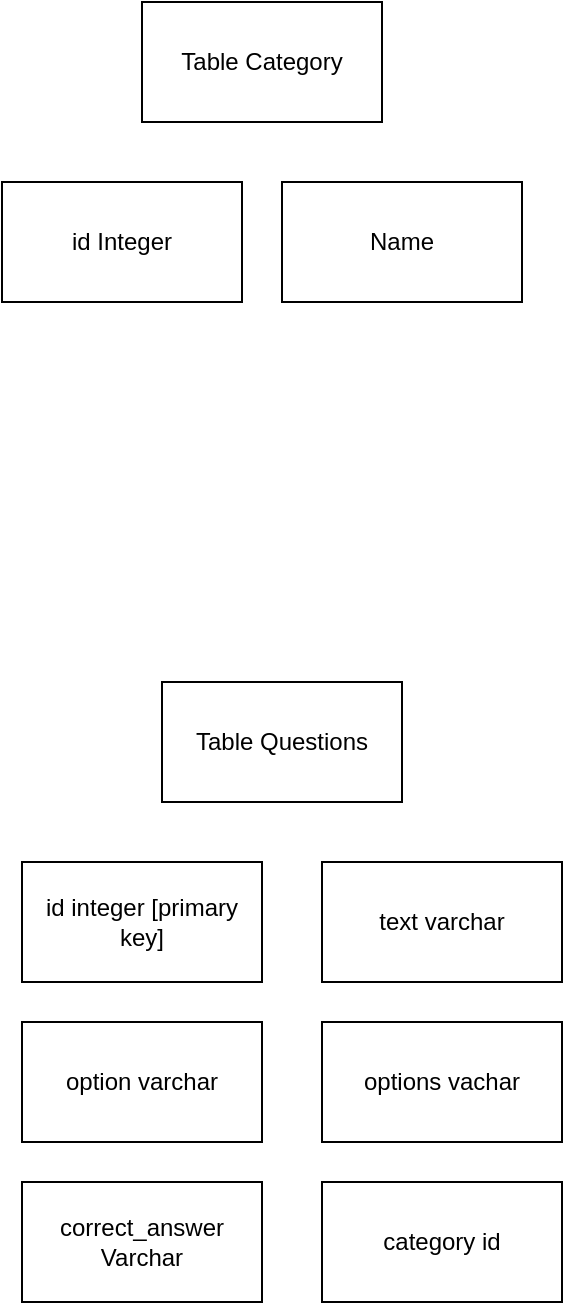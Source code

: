 <mxfile>
    <diagram id="boIMtAY0Y0ile5MUHkA0" name="Page-1">
        <mxGraphModel dx="557" dy="1045" grid="1" gridSize="10" guides="1" tooltips="1" connect="1" arrows="1" fold="1" page="1" pageScale="1" pageWidth="850" pageHeight="1100" math="0" shadow="0">
            <root>
                <mxCell id="0"/>
                <mxCell id="1" parent="0"/>
                <mxCell id="2" value="Table Category" style="rounded=0;whiteSpace=wrap;html=1;" parent="1" vertex="1">
                    <mxGeometry x="210" y="70" width="120" height="60" as="geometry"/>
                </mxCell>
                <mxCell id="3" value="id Integer" style="rounded=0;whiteSpace=wrap;html=1;" parent="1" vertex="1">
                    <mxGeometry x="140" y="160" width="120" height="60" as="geometry"/>
                </mxCell>
                <mxCell id="4" value="Name" style="rounded=0;whiteSpace=wrap;html=1;" parent="1" vertex="1">
                    <mxGeometry x="280" y="160" width="120" height="60" as="geometry"/>
                </mxCell>
                <mxCell id="5" value="Table Questions" style="rounded=0;whiteSpace=wrap;html=1;" parent="1" vertex="1">
                    <mxGeometry x="220" y="410" width="120" height="60" as="geometry"/>
                </mxCell>
                <mxCell id="7" value="id integer [primary key]" style="rounded=0;whiteSpace=wrap;html=1;" parent="1" vertex="1">
                    <mxGeometry x="150" y="500" width="120" height="60" as="geometry"/>
                </mxCell>
                <mxCell id="8" value="text varchar" style="rounded=0;whiteSpace=wrap;html=1;" parent="1" vertex="1">
                    <mxGeometry x="300" y="500" width="120" height="60" as="geometry"/>
                </mxCell>
                <mxCell id="9" value="option varchar" style="rounded=0;whiteSpace=wrap;html=1;" parent="1" vertex="1">
                    <mxGeometry x="150" y="580" width="120" height="60" as="geometry"/>
                </mxCell>
                <mxCell id="10" value="options vachar" style="rounded=0;whiteSpace=wrap;html=1;" parent="1" vertex="1">
                    <mxGeometry x="300" y="580" width="120" height="60" as="geometry"/>
                </mxCell>
                <mxCell id="11" value="correct_answer Varchar" style="rounded=0;whiteSpace=wrap;html=1;" parent="1" vertex="1">
                    <mxGeometry x="150" y="660" width="120" height="60" as="geometry"/>
                </mxCell>
                <mxCell id="12" value="category id" style="rounded=0;whiteSpace=wrap;html=1;" parent="1" vertex="1">
                    <mxGeometry x="300" y="660" width="120" height="60" as="geometry"/>
                </mxCell>
            </root>
        </mxGraphModel>
    </diagram>
</mxfile>